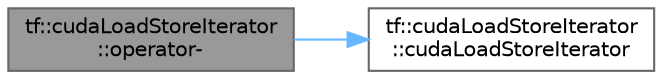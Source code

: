 digraph "tf::cudaLoadStoreIterator::operator-"
{
 // LATEX_PDF_SIZE
  bgcolor="transparent";
  edge [fontname=Helvetica,fontsize=10,labelfontname=Helvetica,labelfontsize=10];
  node [fontname=Helvetica,fontsize=10,shape=box,height=0.2,width=0.4];
  rankdir="LR";
  Node1 [id="Node000001",label="tf::cudaLoadStoreIterator\l::operator-",height=0.2,width=0.4,color="gray40", fillcolor="grey60", style="filled", fontcolor="black",tooltip=" "];
  Node1 -> Node2 [id="edge1_Node000001_Node000002",color="steelblue1",style="solid",tooltip=" "];
  Node2 [id="Node000002",label="tf::cudaLoadStoreIterator\l::cudaLoadStoreIterator",height=0.2,width=0.4,color="grey40", fillcolor="white", style="filled",URL="$structtf_1_1cuda_load_store_iterator.html#a7b1bdd78ff985069c703305bdc0572f5",tooltip=" "];
}
